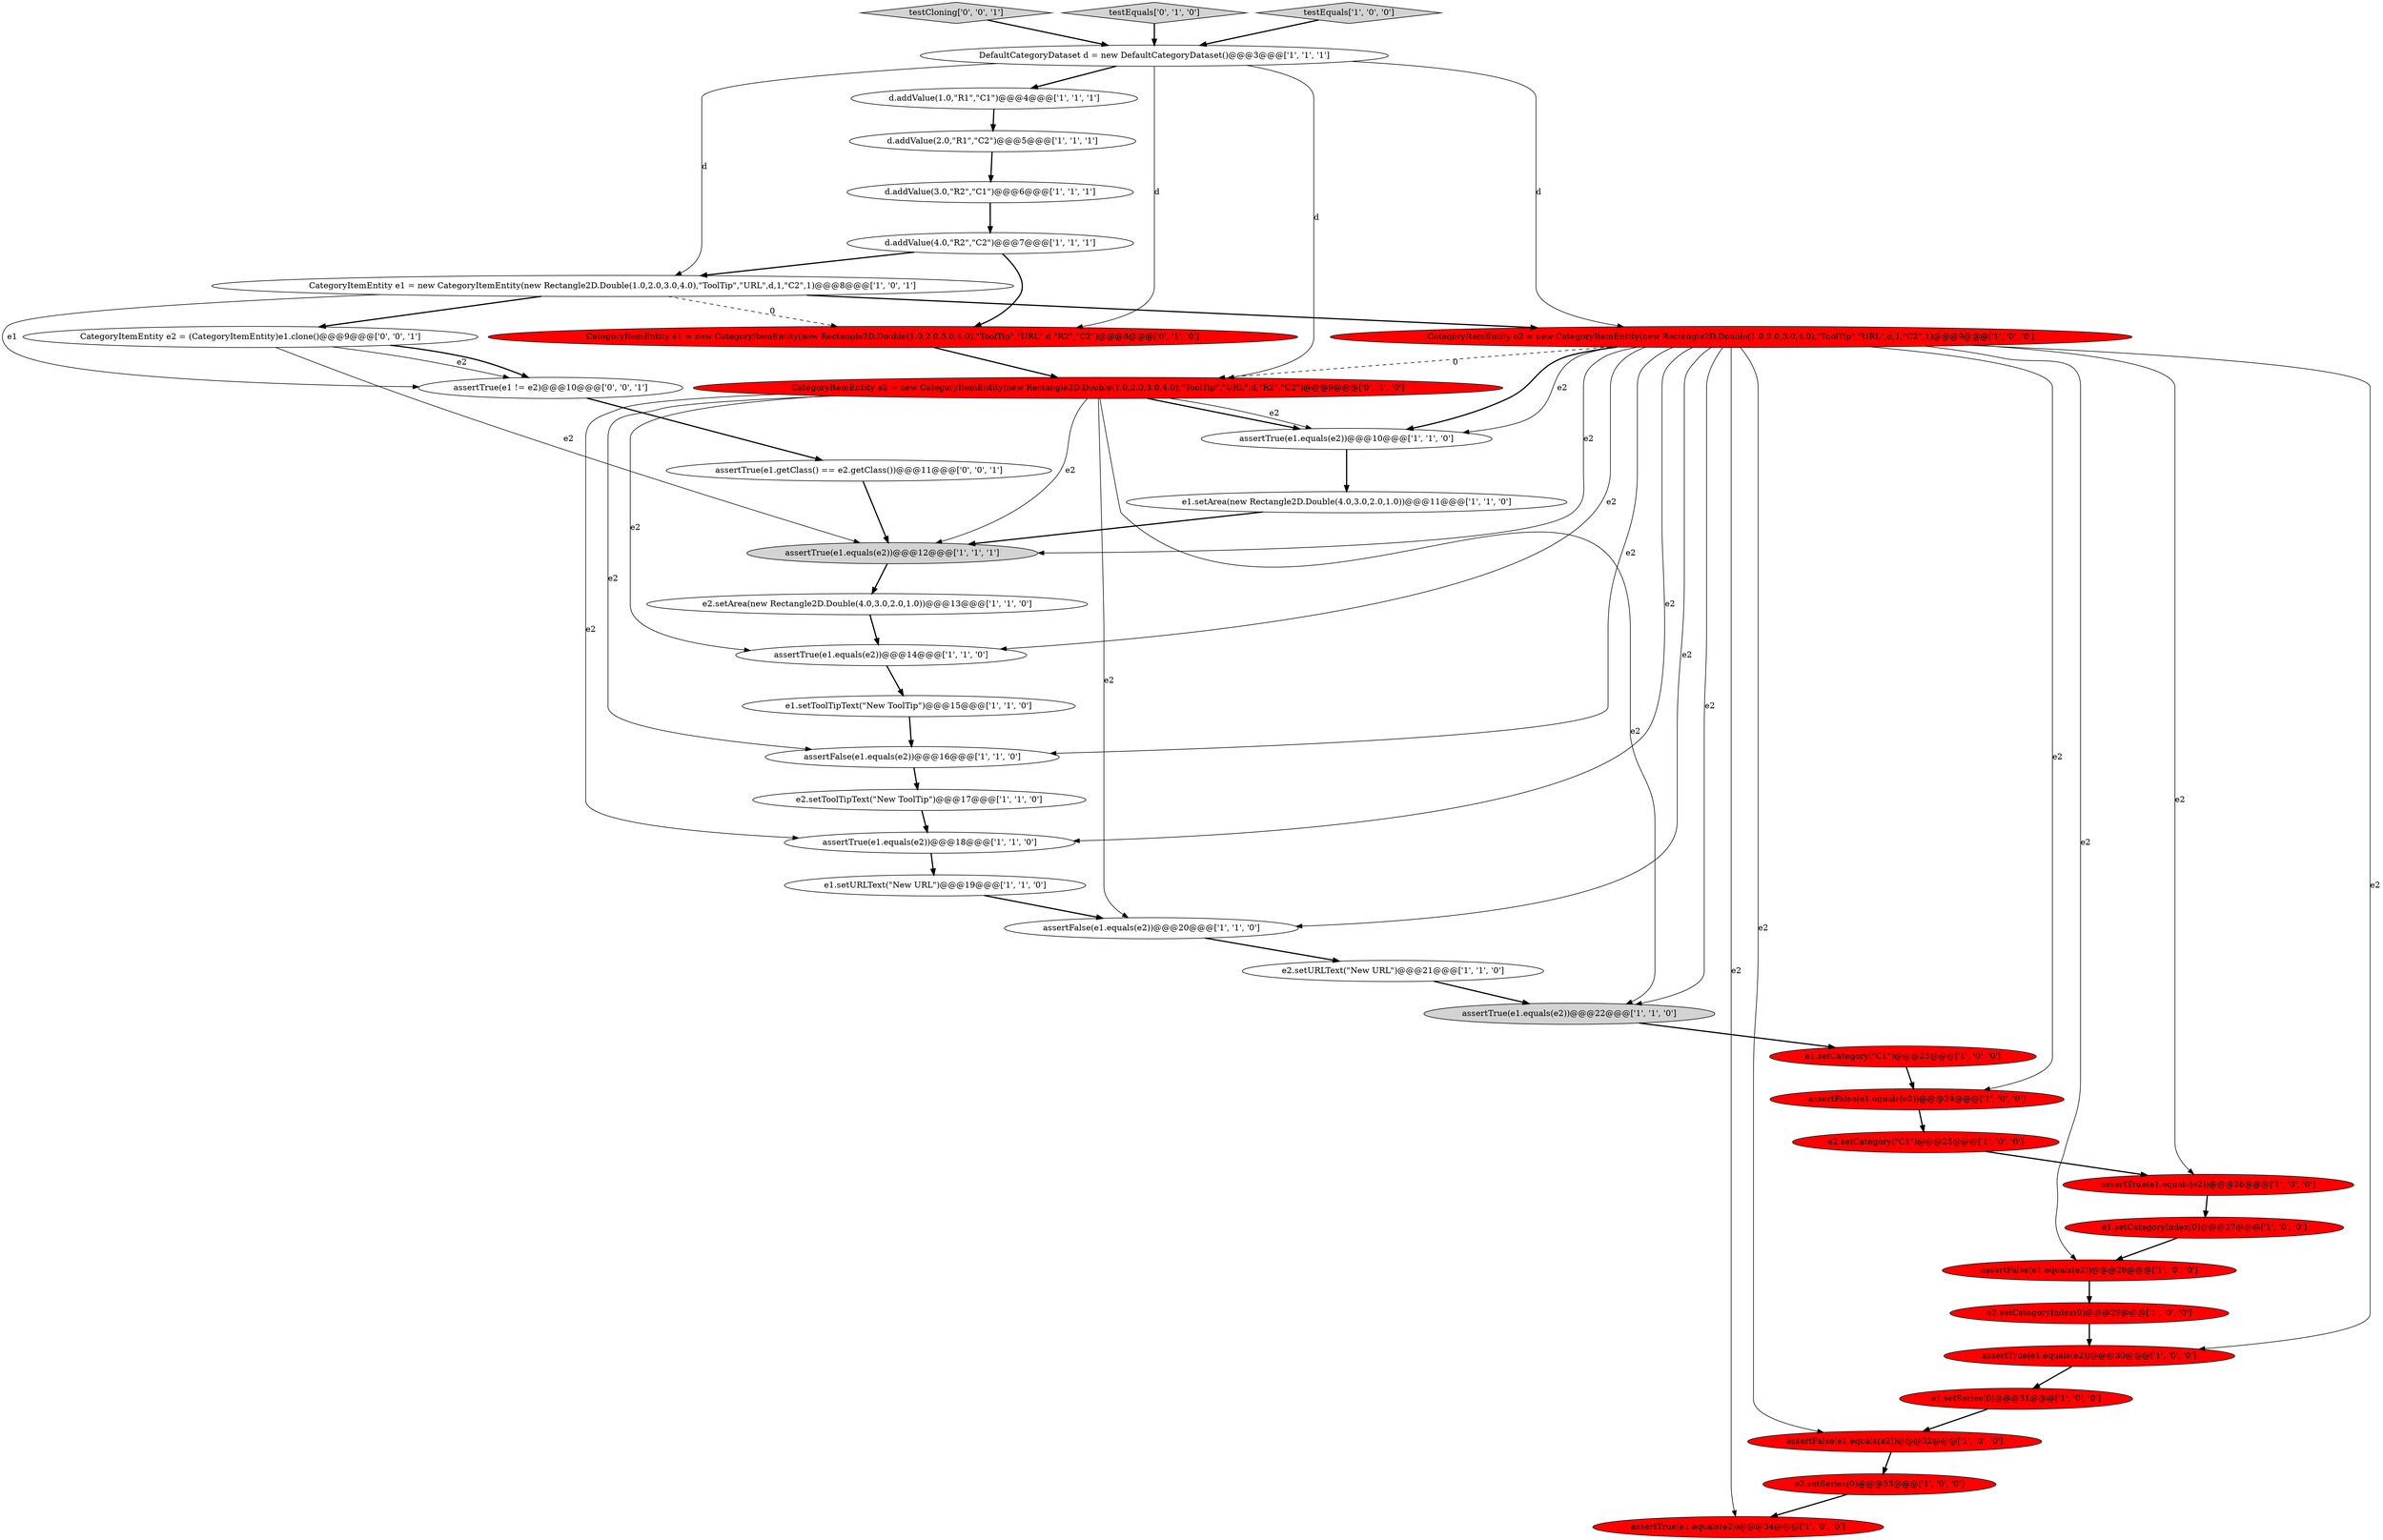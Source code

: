 digraph {
39 [style = filled, label = "assertTrue(e1 != e2)@@@10@@@['0', '0', '1']", fillcolor = white, shape = ellipse image = "AAA0AAABBB3BBB"];
2 [style = filled, label = "assertFalse(e1.equals(e2))@@@32@@@['1', '0', '0']", fillcolor = red, shape = ellipse image = "AAA1AAABBB1BBB"];
13 [style = filled, label = "d.addValue(4.0,\"R2\",\"C2\")@@@7@@@['1', '1', '1']", fillcolor = white, shape = ellipse image = "AAA0AAABBB1BBB"];
30 [style = filled, label = "e2.setToolTipText(\"New ToolTip\")@@@17@@@['1', '1', '0']", fillcolor = white, shape = ellipse image = "AAA0AAABBB1BBB"];
25 [style = filled, label = "e1.setSeries(0)@@@31@@@['1', '0', '0']", fillcolor = red, shape = ellipse image = "AAA1AAABBB1BBB"];
26 [style = filled, label = "e1.setCategory(\"C1\")@@@23@@@['1', '0', '0']", fillcolor = red, shape = ellipse image = "AAA1AAABBB1BBB"];
38 [style = filled, label = "testCloning['0', '0', '1']", fillcolor = lightgray, shape = diamond image = "AAA0AAABBB3BBB"];
11 [style = filled, label = "assertTrue(e1.equals(e2))@@@26@@@['1', '0', '0']", fillcolor = red, shape = ellipse image = "AAA1AAABBB1BBB"];
20 [style = filled, label = "e1.setCategoryIndex(0)@@@27@@@['1', '0', '0']", fillcolor = red, shape = ellipse image = "AAA1AAABBB1BBB"];
16 [style = filled, label = "assertTrue(e1.equals(e2))@@@22@@@['1', '1', '0']", fillcolor = lightgray, shape = ellipse image = "AAA0AAABBB1BBB"];
29 [style = filled, label = "DefaultCategoryDataset d = new DefaultCategoryDataset()@@@3@@@['1', '1', '1']", fillcolor = white, shape = ellipse image = "AAA0AAABBB1BBB"];
32 [style = filled, label = "e2.setSeries(0)@@@33@@@['1', '0', '0']", fillcolor = red, shape = ellipse image = "AAA1AAABBB1BBB"];
24 [style = filled, label = "assertFalse(e1.equals(e2))@@@24@@@['1', '0', '0']", fillcolor = red, shape = ellipse image = "AAA1AAABBB1BBB"];
37 [style = filled, label = "assertTrue(e1.getClass() == e2.getClass())@@@11@@@['0', '0', '1']", fillcolor = white, shape = ellipse image = "AAA0AAABBB3BBB"];
10 [style = filled, label = "assertTrue(e1.equals(e2))@@@12@@@['1', '1', '1']", fillcolor = lightgray, shape = ellipse image = "AAA0AAABBB1BBB"];
28 [style = filled, label = "assertTrue(e1.equals(e2))@@@34@@@['1', '0', '0']", fillcolor = red, shape = ellipse image = "AAA1AAABBB1BBB"];
23 [style = filled, label = "e2.setURLText(\"New URL\")@@@21@@@['1', '1', '0']", fillcolor = white, shape = ellipse image = "AAA0AAABBB1BBB"];
0 [style = filled, label = "assertTrue(e1.equals(e2))@@@10@@@['1', '1', '0']", fillcolor = white, shape = ellipse image = "AAA0AAABBB1BBB"];
14 [style = filled, label = "CategoryItemEntity e2 = new CategoryItemEntity(new Rectangle2D.Double(1.0,2.0,3.0,4.0),\"ToolTip\",\"URL\",d,1,\"C2\",1)@@@9@@@['1', '0', '0']", fillcolor = red, shape = ellipse image = "AAA1AAABBB1BBB"];
4 [style = filled, label = "e2.setCategory(\"C1\")@@@25@@@['1', '0', '0']", fillcolor = red, shape = ellipse image = "AAA1AAABBB1BBB"];
8 [style = filled, label = "e1.setToolTipText(\"New ToolTip\")@@@15@@@['1', '1', '0']", fillcolor = white, shape = ellipse image = "AAA0AAABBB1BBB"];
27 [style = filled, label = "assertFalse(e1.equals(e2))@@@20@@@['1', '1', '0']", fillcolor = white, shape = ellipse image = "AAA0AAABBB1BBB"];
6 [style = filled, label = "e1.setURLText(\"New URL\")@@@19@@@['1', '1', '0']", fillcolor = white, shape = ellipse image = "AAA0AAABBB1BBB"];
22 [style = filled, label = "e1.setArea(new Rectangle2D.Double(4.0,3.0,2.0,1.0))@@@11@@@['1', '1', '0']", fillcolor = white, shape = ellipse image = "AAA0AAABBB1BBB"];
7 [style = filled, label = "assertTrue(e1.equals(e2))@@@14@@@['1', '1', '0']", fillcolor = white, shape = ellipse image = "AAA0AAABBB1BBB"];
1 [style = filled, label = "assertFalse(e1.equals(e2))@@@16@@@['1', '1', '0']", fillcolor = white, shape = ellipse image = "AAA0AAABBB1BBB"];
33 [style = filled, label = "testEquals['0', '1', '0']", fillcolor = lightgray, shape = diamond image = "AAA0AAABBB2BBB"];
12 [style = filled, label = "testEquals['1', '0', '0']", fillcolor = lightgray, shape = diamond image = "AAA0AAABBB1BBB"];
15 [style = filled, label = "d.addValue(1.0,\"R1\",\"C1\")@@@4@@@['1', '1', '1']", fillcolor = white, shape = ellipse image = "AAA0AAABBB1BBB"];
31 [style = filled, label = "assertFalse(e1.equals(e2))@@@28@@@['1', '0', '0']", fillcolor = red, shape = ellipse image = "AAA1AAABBB1BBB"];
17 [style = filled, label = "e2.setCategoryIndex(0)@@@29@@@['1', '0', '0']", fillcolor = red, shape = ellipse image = "AAA1AAABBB1BBB"];
3 [style = filled, label = "assertTrue(e1.equals(e2))@@@18@@@['1', '1', '0']", fillcolor = white, shape = ellipse image = "AAA0AAABBB1BBB"];
18 [style = filled, label = "e2.setArea(new Rectangle2D.Double(4.0,3.0,2.0,1.0))@@@13@@@['1', '1', '0']", fillcolor = white, shape = ellipse image = "AAA0AAABBB1BBB"];
36 [style = filled, label = "CategoryItemEntity e2 = (CategoryItemEntity)e1.clone()@@@9@@@['0', '0', '1']", fillcolor = white, shape = ellipse image = "AAA0AAABBB3BBB"];
35 [style = filled, label = "CategoryItemEntity e1 = new CategoryItemEntity(new Rectangle2D.Double(1.0,2.0,3.0,4.0),\"ToolTip\",\"URL\",d,\"R2\",\"C2\")@@@8@@@['0', '1', '0']", fillcolor = red, shape = ellipse image = "AAA1AAABBB2BBB"];
19 [style = filled, label = "CategoryItemEntity e1 = new CategoryItemEntity(new Rectangle2D.Double(1.0,2.0,3.0,4.0),\"ToolTip\",\"URL\",d,1,\"C2\",1)@@@8@@@['1', '0', '1']", fillcolor = white, shape = ellipse image = "AAA0AAABBB1BBB"];
9 [style = filled, label = "d.addValue(2.0,\"R1\",\"C2\")@@@5@@@['1', '1', '1']", fillcolor = white, shape = ellipse image = "AAA0AAABBB1BBB"];
34 [style = filled, label = "CategoryItemEntity e2 = new CategoryItemEntity(new Rectangle2D.Double(1.0,2.0,3.0,4.0),\"ToolTip\",\"URL\",d,\"R2\",\"C2\")@@@9@@@['0', '1', '0']", fillcolor = red, shape = ellipse image = "AAA1AAABBB2BBB"];
5 [style = filled, label = "d.addValue(3.0,\"R2\",\"C1\")@@@6@@@['1', '1', '1']", fillcolor = white, shape = ellipse image = "AAA0AAABBB1BBB"];
21 [style = filled, label = "assertTrue(e1.equals(e2))@@@30@@@['1', '0', '0']", fillcolor = red, shape = ellipse image = "AAA1AAABBB1BBB"];
39->37 [style = bold, label=""];
10->18 [style = bold, label=""];
11->20 [style = bold, label=""];
29->15 [style = bold, label=""];
23->16 [style = bold, label=""];
14->16 [style = solid, label="e2"];
14->34 [style = dashed, label="0"];
14->21 [style = solid, label="e2"];
37->10 [style = bold, label=""];
14->11 [style = solid, label="e2"];
38->29 [style = bold, label=""];
29->34 [style = solid, label="d"];
36->39 [style = solid, label="e2"];
16->26 [style = bold, label=""];
14->0 [style = solid, label="e2"];
34->3 [style = solid, label="e2"];
3->6 [style = bold, label=""];
20->31 [style = bold, label=""];
19->36 [style = bold, label=""];
21->25 [style = bold, label=""];
1->30 [style = bold, label=""];
7->8 [style = bold, label=""];
26->24 [style = bold, label=""];
34->1 [style = solid, label="e2"];
25->2 [style = bold, label=""];
34->0 [style = bold, label=""];
36->39 [style = bold, label=""];
34->7 [style = solid, label="e2"];
29->19 [style = solid, label="d"];
33->29 [style = bold, label=""];
29->14 [style = solid, label="d"];
34->10 [style = solid, label="e2"];
8->1 [style = bold, label=""];
6->27 [style = bold, label=""];
13->19 [style = bold, label=""];
24->4 [style = bold, label=""];
14->10 [style = solid, label="e2"];
12->29 [style = bold, label=""];
14->3 [style = solid, label="e2"];
19->14 [style = bold, label=""];
36->10 [style = solid, label="e2"];
14->0 [style = bold, label=""];
19->39 [style = solid, label="e1"];
30->3 [style = bold, label=""];
14->7 [style = solid, label="e2"];
15->9 [style = bold, label=""];
14->24 [style = solid, label="e2"];
34->27 [style = solid, label="e2"];
34->16 [style = solid, label="e2"];
0->22 [style = bold, label=""];
5->13 [style = bold, label=""];
14->27 [style = solid, label="e2"];
14->31 [style = solid, label="e2"];
22->10 [style = bold, label=""];
9->5 [style = bold, label=""];
27->23 [style = bold, label=""];
2->32 [style = bold, label=""];
19->35 [style = dashed, label="0"];
31->17 [style = bold, label=""];
14->1 [style = solid, label="e2"];
18->7 [style = bold, label=""];
4->11 [style = bold, label=""];
35->34 [style = bold, label=""];
14->2 [style = solid, label="e2"];
13->35 [style = bold, label=""];
32->28 [style = bold, label=""];
17->21 [style = bold, label=""];
14->28 [style = solid, label="e2"];
34->0 [style = solid, label="e2"];
29->35 [style = solid, label="d"];
}
